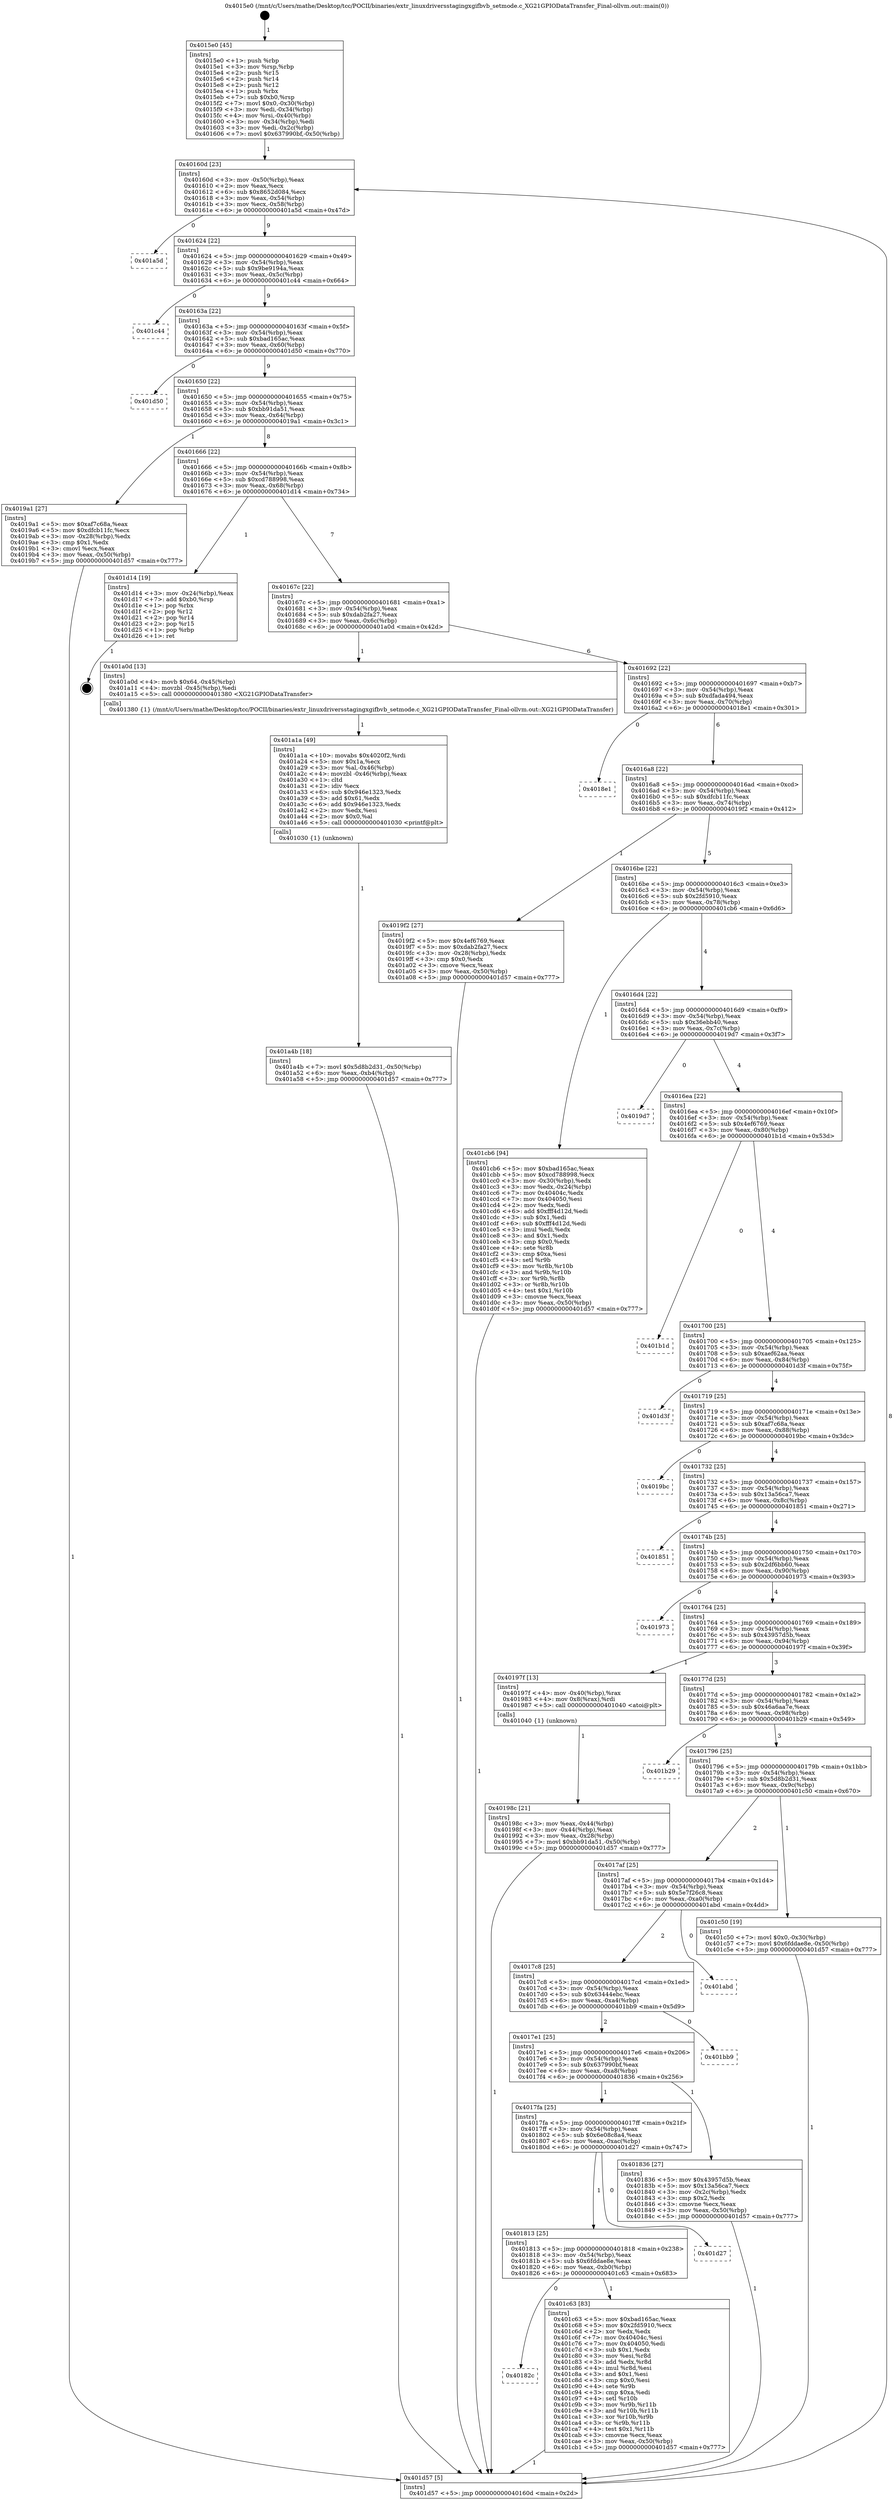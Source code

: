 digraph "0x4015e0" {
  label = "0x4015e0 (/mnt/c/Users/mathe/Desktop/tcc/POCII/binaries/extr_linuxdriversstagingxgifbvb_setmode.c_XG21GPIODataTransfer_Final-ollvm.out::main(0))"
  labelloc = "t"
  node[shape=record]

  Entry [label="",width=0.3,height=0.3,shape=circle,fillcolor=black,style=filled]
  "0x40160d" [label="{
     0x40160d [23]\l
     | [instrs]\l
     &nbsp;&nbsp;0x40160d \<+3\>: mov -0x50(%rbp),%eax\l
     &nbsp;&nbsp;0x401610 \<+2\>: mov %eax,%ecx\l
     &nbsp;&nbsp;0x401612 \<+6\>: sub $0x8652d084,%ecx\l
     &nbsp;&nbsp;0x401618 \<+3\>: mov %eax,-0x54(%rbp)\l
     &nbsp;&nbsp;0x40161b \<+3\>: mov %ecx,-0x58(%rbp)\l
     &nbsp;&nbsp;0x40161e \<+6\>: je 0000000000401a5d \<main+0x47d\>\l
  }"]
  "0x401a5d" [label="{
     0x401a5d\l
  }", style=dashed]
  "0x401624" [label="{
     0x401624 [22]\l
     | [instrs]\l
     &nbsp;&nbsp;0x401624 \<+5\>: jmp 0000000000401629 \<main+0x49\>\l
     &nbsp;&nbsp;0x401629 \<+3\>: mov -0x54(%rbp),%eax\l
     &nbsp;&nbsp;0x40162c \<+5\>: sub $0x9be9194a,%eax\l
     &nbsp;&nbsp;0x401631 \<+3\>: mov %eax,-0x5c(%rbp)\l
     &nbsp;&nbsp;0x401634 \<+6\>: je 0000000000401c44 \<main+0x664\>\l
  }"]
  Exit [label="",width=0.3,height=0.3,shape=circle,fillcolor=black,style=filled,peripheries=2]
  "0x401c44" [label="{
     0x401c44\l
  }", style=dashed]
  "0x40163a" [label="{
     0x40163a [22]\l
     | [instrs]\l
     &nbsp;&nbsp;0x40163a \<+5\>: jmp 000000000040163f \<main+0x5f\>\l
     &nbsp;&nbsp;0x40163f \<+3\>: mov -0x54(%rbp),%eax\l
     &nbsp;&nbsp;0x401642 \<+5\>: sub $0xbad165ac,%eax\l
     &nbsp;&nbsp;0x401647 \<+3\>: mov %eax,-0x60(%rbp)\l
     &nbsp;&nbsp;0x40164a \<+6\>: je 0000000000401d50 \<main+0x770\>\l
  }"]
  "0x40182c" [label="{
     0x40182c\l
  }", style=dashed]
  "0x401d50" [label="{
     0x401d50\l
  }", style=dashed]
  "0x401650" [label="{
     0x401650 [22]\l
     | [instrs]\l
     &nbsp;&nbsp;0x401650 \<+5\>: jmp 0000000000401655 \<main+0x75\>\l
     &nbsp;&nbsp;0x401655 \<+3\>: mov -0x54(%rbp),%eax\l
     &nbsp;&nbsp;0x401658 \<+5\>: sub $0xbb91da51,%eax\l
     &nbsp;&nbsp;0x40165d \<+3\>: mov %eax,-0x64(%rbp)\l
     &nbsp;&nbsp;0x401660 \<+6\>: je 00000000004019a1 \<main+0x3c1\>\l
  }"]
  "0x401c63" [label="{
     0x401c63 [83]\l
     | [instrs]\l
     &nbsp;&nbsp;0x401c63 \<+5\>: mov $0xbad165ac,%eax\l
     &nbsp;&nbsp;0x401c68 \<+5\>: mov $0x2fd5910,%ecx\l
     &nbsp;&nbsp;0x401c6d \<+2\>: xor %edx,%edx\l
     &nbsp;&nbsp;0x401c6f \<+7\>: mov 0x40404c,%esi\l
     &nbsp;&nbsp;0x401c76 \<+7\>: mov 0x404050,%edi\l
     &nbsp;&nbsp;0x401c7d \<+3\>: sub $0x1,%edx\l
     &nbsp;&nbsp;0x401c80 \<+3\>: mov %esi,%r8d\l
     &nbsp;&nbsp;0x401c83 \<+3\>: add %edx,%r8d\l
     &nbsp;&nbsp;0x401c86 \<+4\>: imul %r8d,%esi\l
     &nbsp;&nbsp;0x401c8a \<+3\>: and $0x1,%esi\l
     &nbsp;&nbsp;0x401c8d \<+3\>: cmp $0x0,%esi\l
     &nbsp;&nbsp;0x401c90 \<+4\>: sete %r9b\l
     &nbsp;&nbsp;0x401c94 \<+3\>: cmp $0xa,%edi\l
     &nbsp;&nbsp;0x401c97 \<+4\>: setl %r10b\l
     &nbsp;&nbsp;0x401c9b \<+3\>: mov %r9b,%r11b\l
     &nbsp;&nbsp;0x401c9e \<+3\>: and %r10b,%r11b\l
     &nbsp;&nbsp;0x401ca1 \<+3\>: xor %r10b,%r9b\l
     &nbsp;&nbsp;0x401ca4 \<+3\>: or %r9b,%r11b\l
     &nbsp;&nbsp;0x401ca7 \<+4\>: test $0x1,%r11b\l
     &nbsp;&nbsp;0x401cab \<+3\>: cmovne %ecx,%eax\l
     &nbsp;&nbsp;0x401cae \<+3\>: mov %eax,-0x50(%rbp)\l
     &nbsp;&nbsp;0x401cb1 \<+5\>: jmp 0000000000401d57 \<main+0x777\>\l
  }"]
  "0x4019a1" [label="{
     0x4019a1 [27]\l
     | [instrs]\l
     &nbsp;&nbsp;0x4019a1 \<+5\>: mov $0xaf7c68a,%eax\l
     &nbsp;&nbsp;0x4019a6 \<+5\>: mov $0xdfcb11fc,%ecx\l
     &nbsp;&nbsp;0x4019ab \<+3\>: mov -0x28(%rbp),%edx\l
     &nbsp;&nbsp;0x4019ae \<+3\>: cmp $0x1,%edx\l
     &nbsp;&nbsp;0x4019b1 \<+3\>: cmovl %ecx,%eax\l
     &nbsp;&nbsp;0x4019b4 \<+3\>: mov %eax,-0x50(%rbp)\l
     &nbsp;&nbsp;0x4019b7 \<+5\>: jmp 0000000000401d57 \<main+0x777\>\l
  }"]
  "0x401666" [label="{
     0x401666 [22]\l
     | [instrs]\l
     &nbsp;&nbsp;0x401666 \<+5\>: jmp 000000000040166b \<main+0x8b\>\l
     &nbsp;&nbsp;0x40166b \<+3\>: mov -0x54(%rbp),%eax\l
     &nbsp;&nbsp;0x40166e \<+5\>: sub $0xcd788998,%eax\l
     &nbsp;&nbsp;0x401673 \<+3\>: mov %eax,-0x68(%rbp)\l
     &nbsp;&nbsp;0x401676 \<+6\>: je 0000000000401d14 \<main+0x734\>\l
  }"]
  "0x401813" [label="{
     0x401813 [25]\l
     | [instrs]\l
     &nbsp;&nbsp;0x401813 \<+5\>: jmp 0000000000401818 \<main+0x238\>\l
     &nbsp;&nbsp;0x401818 \<+3\>: mov -0x54(%rbp),%eax\l
     &nbsp;&nbsp;0x40181b \<+5\>: sub $0x6fddae8e,%eax\l
     &nbsp;&nbsp;0x401820 \<+6\>: mov %eax,-0xb0(%rbp)\l
     &nbsp;&nbsp;0x401826 \<+6\>: je 0000000000401c63 \<main+0x683\>\l
  }"]
  "0x401d14" [label="{
     0x401d14 [19]\l
     | [instrs]\l
     &nbsp;&nbsp;0x401d14 \<+3\>: mov -0x24(%rbp),%eax\l
     &nbsp;&nbsp;0x401d17 \<+7\>: add $0xb0,%rsp\l
     &nbsp;&nbsp;0x401d1e \<+1\>: pop %rbx\l
     &nbsp;&nbsp;0x401d1f \<+2\>: pop %r12\l
     &nbsp;&nbsp;0x401d21 \<+2\>: pop %r14\l
     &nbsp;&nbsp;0x401d23 \<+2\>: pop %r15\l
     &nbsp;&nbsp;0x401d25 \<+1\>: pop %rbp\l
     &nbsp;&nbsp;0x401d26 \<+1\>: ret\l
  }"]
  "0x40167c" [label="{
     0x40167c [22]\l
     | [instrs]\l
     &nbsp;&nbsp;0x40167c \<+5\>: jmp 0000000000401681 \<main+0xa1\>\l
     &nbsp;&nbsp;0x401681 \<+3\>: mov -0x54(%rbp),%eax\l
     &nbsp;&nbsp;0x401684 \<+5\>: sub $0xdab2fa27,%eax\l
     &nbsp;&nbsp;0x401689 \<+3\>: mov %eax,-0x6c(%rbp)\l
     &nbsp;&nbsp;0x40168c \<+6\>: je 0000000000401a0d \<main+0x42d\>\l
  }"]
  "0x401d27" [label="{
     0x401d27\l
  }", style=dashed]
  "0x401a0d" [label="{
     0x401a0d [13]\l
     | [instrs]\l
     &nbsp;&nbsp;0x401a0d \<+4\>: movb $0x64,-0x45(%rbp)\l
     &nbsp;&nbsp;0x401a11 \<+4\>: movzbl -0x45(%rbp),%edi\l
     &nbsp;&nbsp;0x401a15 \<+5\>: call 0000000000401380 \<XG21GPIODataTransfer\>\l
     | [calls]\l
     &nbsp;&nbsp;0x401380 \{1\} (/mnt/c/Users/mathe/Desktop/tcc/POCII/binaries/extr_linuxdriversstagingxgifbvb_setmode.c_XG21GPIODataTransfer_Final-ollvm.out::XG21GPIODataTransfer)\l
  }"]
  "0x401692" [label="{
     0x401692 [22]\l
     | [instrs]\l
     &nbsp;&nbsp;0x401692 \<+5\>: jmp 0000000000401697 \<main+0xb7\>\l
     &nbsp;&nbsp;0x401697 \<+3\>: mov -0x54(%rbp),%eax\l
     &nbsp;&nbsp;0x40169a \<+5\>: sub $0xdfada494,%eax\l
     &nbsp;&nbsp;0x40169f \<+3\>: mov %eax,-0x70(%rbp)\l
     &nbsp;&nbsp;0x4016a2 \<+6\>: je 00000000004018e1 \<main+0x301\>\l
  }"]
  "0x401a4b" [label="{
     0x401a4b [18]\l
     | [instrs]\l
     &nbsp;&nbsp;0x401a4b \<+7\>: movl $0x5d8b2d31,-0x50(%rbp)\l
     &nbsp;&nbsp;0x401a52 \<+6\>: mov %eax,-0xb4(%rbp)\l
     &nbsp;&nbsp;0x401a58 \<+5\>: jmp 0000000000401d57 \<main+0x777\>\l
  }"]
  "0x4018e1" [label="{
     0x4018e1\l
  }", style=dashed]
  "0x4016a8" [label="{
     0x4016a8 [22]\l
     | [instrs]\l
     &nbsp;&nbsp;0x4016a8 \<+5\>: jmp 00000000004016ad \<main+0xcd\>\l
     &nbsp;&nbsp;0x4016ad \<+3\>: mov -0x54(%rbp),%eax\l
     &nbsp;&nbsp;0x4016b0 \<+5\>: sub $0xdfcb11fc,%eax\l
     &nbsp;&nbsp;0x4016b5 \<+3\>: mov %eax,-0x74(%rbp)\l
     &nbsp;&nbsp;0x4016b8 \<+6\>: je 00000000004019f2 \<main+0x412\>\l
  }"]
  "0x401a1a" [label="{
     0x401a1a [49]\l
     | [instrs]\l
     &nbsp;&nbsp;0x401a1a \<+10\>: movabs $0x4020f2,%rdi\l
     &nbsp;&nbsp;0x401a24 \<+5\>: mov $0x1a,%ecx\l
     &nbsp;&nbsp;0x401a29 \<+3\>: mov %al,-0x46(%rbp)\l
     &nbsp;&nbsp;0x401a2c \<+4\>: movzbl -0x46(%rbp),%eax\l
     &nbsp;&nbsp;0x401a30 \<+1\>: cltd\l
     &nbsp;&nbsp;0x401a31 \<+2\>: idiv %ecx\l
     &nbsp;&nbsp;0x401a33 \<+6\>: sub $0x946e1323,%edx\l
     &nbsp;&nbsp;0x401a39 \<+3\>: add $0x61,%edx\l
     &nbsp;&nbsp;0x401a3c \<+6\>: add $0x946e1323,%edx\l
     &nbsp;&nbsp;0x401a42 \<+2\>: mov %edx,%esi\l
     &nbsp;&nbsp;0x401a44 \<+2\>: mov $0x0,%al\l
     &nbsp;&nbsp;0x401a46 \<+5\>: call 0000000000401030 \<printf@plt\>\l
     | [calls]\l
     &nbsp;&nbsp;0x401030 \{1\} (unknown)\l
  }"]
  "0x4019f2" [label="{
     0x4019f2 [27]\l
     | [instrs]\l
     &nbsp;&nbsp;0x4019f2 \<+5\>: mov $0x4ef6769,%eax\l
     &nbsp;&nbsp;0x4019f7 \<+5\>: mov $0xdab2fa27,%ecx\l
     &nbsp;&nbsp;0x4019fc \<+3\>: mov -0x28(%rbp),%edx\l
     &nbsp;&nbsp;0x4019ff \<+3\>: cmp $0x0,%edx\l
     &nbsp;&nbsp;0x401a02 \<+3\>: cmove %ecx,%eax\l
     &nbsp;&nbsp;0x401a05 \<+3\>: mov %eax,-0x50(%rbp)\l
     &nbsp;&nbsp;0x401a08 \<+5\>: jmp 0000000000401d57 \<main+0x777\>\l
  }"]
  "0x4016be" [label="{
     0x4016be [22]\l
     | [instrs]\l
     &nbsp;&nbsp;0x4016be \<+5\>: jmp 00000000004016c3 \<main+0xe3\>\l
     &nbsp;&nbsp;0x4016c3 \<+3\>: mov -0x54(%rbp),%eax\l
     &nbsp;&nbsp;0x4016c6 \<+5\>: sub $0x2fd5910,%eax\l
     &nbsp;&nbsp;0x4016cb \<+3\>: mov %eax,-0x78(%rbp)\l
     &nbsp;&nbsp;0x4016ce \<+6\>: je 0000000000401cb6 \<main+0x6d6\>\l
  }"]
  "0x40198c" [label="{
     0x40198c [21]\l
     | [instrs]\l
     &nbsp;&nbsp;0x40198c \<+3\>: mov %eax,-0x44(%rbp)\l
     &nbsp;&nbsp;0x40198f \<+3\>: mov -0x44(%rbp),%eax\l
     &nbsp;&nbsp;0x401992 \<+3\>: mov %eax,-0x28(%rbp)\l
     &nbsp;&nbsp;0x401995 \<+7\>: movl $0xbb91da51,-0x50(%rbp)\l
     &nbsp;&nbsp;0x40199c \<+5\>: jmp 0000000000401d57 \<main+0x777\>\l
  }"]
  "0x401cb6" [label="{
     0x401cb6 [94]\l
     | [instrs]\l
     &nbsp;&nbsp;0x401cb6 \<+5\>: mov $0xbad165ac,%eax\l
     &nbsp;&nbsp;0x401cbb \<+5\>: mov $0xcd788998,%ecx\l
     &nbsp;&nbsp;0x401cc0 \<+3\>: mov -0x30(%rbp),%edx\l
     &nbsp;&nbsp;0x401cc3 \<+3\>: mov %edx,-0x24(%rbp)\l
     &nbsp;&nbsp;0x401cc6 \<+7\>: mov 0x40404c,%edx\l
     &nbsp;&nbsp;0x401ccd \<+7\>: mov 0x404050,%esi\l
     &nbsp;&nbsp;0x401cd4 \<+2\>: mov %edx,%edi\l
     &nbsp;&nbsp;0x401cd6 \<+6\>: add $0xfff4d12d,%edi\l
     &nbsp;&nbsp;0x401cdc \<+3\>: sub $0x1,%edi\l
     &nbsp;&nbsp;0x401cdf \<+6\>: sub $0xfff4d12d,%edi\l
     &nbsp;&nbsp;0x401ce5 \<+3\>: imul %edi,%edx\l
     &nbsp;&nbsp;0x401ce8 \<+3\>: and $0x1,%edx\l
     &nbsp;&nbsp;0x401ceb \<+3\>: cmp $0x0,%edx\l
     &nbsp;&nbsp;0x401cee \<+4\>: sete %r8b\l
     &nbsp;&nbsp;0x401cf2 \<+3\>: cmp $0xa,%esi\l
     &nbsp;&nbsp;0x401cf5 \<+4\>: setl %r9b\l
     &nbsp;&nbsp;0x401cf9 \<+3\>: mov %r8b,%r10b\l
     &nbsp;&nbsp;0x401cfc \<+3\>: and %r9b,%r10b\l
     &nbsp;&nbsp;0x401cff \<+3\>: xor %r9b,%r8b\l
     &nbsp;&nbsp;0x401d02 \<+3\>: or %r8b,%r10b\l
     &nbsp;&nbsp;0x401d05 \<+4\>: test $0x1,%r10b\l
     &nbsp;&nbsp;0x401d09 \<+3\>: cmovne %ecx,%eax\l
     &nbsp;&nbsp;0x401d0c \<+3\>: mov %eax,-0x50(%rbp)\l
     &nbsp;&nbsp;0x401d0f \<+5\>: jmp 0000000000401d57 \<main+0x777\>\l
  }"]
  "0x4016d4" [label="{
     0x4016d4 [22]\l
     | [instrs]\l
     &nbsp;&nbsp;0x4016d4 \<+5\>: jmp 00000000004016d9 \<main+0xf9\>\l
     &nbsp;&nbsp;0x4016d9 \<+3\>: mov -0x54(%rbp),%eax\l
     &nbsp;&nbsp;0x4016dc \<+5\>: sub $0x36ebb40,%eax\l
     &nbsp;&nbsp;0x4016e1 \<+3\>: mov %eax,-0x7c(%rbp)\l
     &nbsp;&nbsp;0x4016e4 \<+6\>: je 00000000004019d7 \<main+0x3f7\>\l
  }"]
  "0x4015e0" [label="{
     0x4015e0 [45]\l
     | [instrs]\l
     &nbsp;&nbsp;0x4015e0 \<+1\>: push %rbp\l
     &nbsp;&nbsp;0x4015e1 \<+3\>: mov %rsp,%rbp\l
     &nbsp;&nbsp;0x4015e4 \<+2\>: push %r15\l
     &nbsp;&nbsp;0x4015e6 \<+2\>: push %r14\l
     &nbsp;&nbsp;0x4015e8 \<+2\>: push %r12\l
     &nbsp;&nbsp;0x4015ea \<+1\>: push %rbx\l
     &nbsp;&nbsp;0x4015eb \<+7\>: sub $0xb0,%rsp\l
     &nbsp;&nbsp;0x4015f2 \<+7\>: movl $0x0,-0x30(%rbp)\l
     &nbsp;&nbsp;0x4015f9 \<+3\>: mov %edi,-0x34(%rbp)\l
     &nbsp;&nbsp;0x4015fc \<+4\>: mov %rsi,-0x40(%rbp)\l
     &nbsp;&nbsp;0x401600 \<+3\>: mov -0x34(%rbp),%edi\l
     &nbsp;&nbsp;0x401603 \<+3\>: mov %edi,-0x2c(%rbp)\l
     &nbsp;&nbsp;0x401606 \<+7\>: movl $0x637990bf,-0x50(%rbp)\l
  }"]
  "0x4019d7" [label="{
     0x4019d7\l
  }", style=dashed]
  "0x4016ea" [label="{
     0x4016ea [22]\l
     | [instrs]\l
     &nbsp;&nbsp;0x4016ea \<+5\>: jmp 00000000004016ef \<main+0x10f\>\l
     &nbsp;&nbsp;0x4016ef \<+3\>: mov -0x54(%rbp),%eax\l
     &nbsp;&nbsp;0x4016f2 \<+5\>: sub $0x4ef6769,%eax\l
     &nbsp;&nbsp;0x4016f7 \<+3\>: mov %eax,-0x80(%rbp)\l
     &nbsp;&nbsp;0x4016fa \<+6\>: je 0000000000401b1d \<main+0x53d\>\l
  }"]
  "0x401d57" [label="{
     0x401d57 [5]\l
     | [instrs]\l
     &nbsp;&nbsp;0x401d57 \<+5\>: jmp 000000000040160d \<main+0x2d\>\l
  }"]
  "0x401b1d" [label="{
     0x401b1d\l
  }", style=dashed]
  "0x401700" [label="{
     0x401700 [25]\l
     | [instrs]\l
     &nbsp;&nbsp;0x401700 \<+5\>: jmp 0000000000401705 \<main+0x125\>\l
     &nbsp;&nbsp;0x401705 \<+3\>: mov -0x54(%rbp),%eax\l
     &nbsp;&nbsp;0x401708 \<+5\>: sub $0xaef62aa,%eax\l
     &nbsp;&nbsp;0x40170d \<+6\>: mov %eax,-0x84(%rbp)\l
     &nbsp;&nbsp;0x401713 \<+6\>: je 0000000000401d3f \<main+0x75f\>\l
  }"]
  "0x4017fa" [label="{
     0x4017fa [25]\l
     | [instrs]\l
     &nbsp;&nbsp;0x4017fa \<+5\>: jmp 00000000004017ff \<main+0x21f\>\l
     &nbsp;&nbsp;0x4017ff \<+3\>: mov -0x54(%rbp),%eax\l
     &nbsp;&nbsp;0x401802 \<+5\>: sub $0x6e08c8a4,%eax\l
     &nbsp;&nbsp;0x401807 \<+6\>: mov %eax,-0xac(%rbp)\l
     &nbsp;&nbsp;0x40180d \<+6\>: je 0000000000401d27 \<main+0x747\>\l
  }"]
  "0x401d3f" [label="{
     0x401d3f\l
  }", style=dashed]
  "0x401719" [label="{
     0x401719 [25]\l
     | [instrs]\l
     &nbsp;&nbsp;0x401719 \<+5\>: jmp 000000000040171e \<main+0x13e\>\l
     &nbsp;&nbsp;0x40171e \<+3\>: mov -0x54(%rbp),%eax\l
     &nbsp;&nbsp;0x401721 \<+5\>: sub $0xaf7c68a,%eax\l
     &nbsp;&nbsp;0x401726 \<+6\>: mov %eax,-0x88(%rbp)\l
     &nbsp;&nbsp;0x40172c \<+6\>: je 00000000004019bc \<main+0x3dc\>\l
  }"]
  "0x401836" [label="{
     0x401836 [27]\l
     | [instrs]\l
     &nbsp;&nbsp;0x401836 \<+5\>: mov $0x43957d5b,%eax\l
     &nbsp;&nbsp;0x40183b \<+5\>: mov $0x13a56ca7,%ecx\l
     &nbsp;&nbsp;0x401840 \<+3\>: mov -0x2c(%rbp),%edx\l
     &nbsp;&nbsp;0x401843 \<+3\>: cmp $0x2,%edx\l
     &nbsp;&nbsp;0x401846 \<+3\>: cmovne %ecx,%eax\l
     &nbsp;&nbsp;0x401849 \<+3\>: mov %eax,-0x50(%rbp)\l
     &nbsp;&nbsp;0x40184c \<+5\>: jmp 0000000000401d57 \<main+0x777\>\l
  }"]
  "0x4019bc" [label="{
     0x4019bc\l
  }", style=dashed]
  "0x401732" [label="{
     0x401732 [25]\l
     | [instrs]\l
     &nbsp;&nbsp;0x401732 \<+5\>: jmp 0000000000401737 \<main+0x157\>\l
     &nbsp;&nbsp;0x401737 \<+3\>: mov -0x54(%rbp),%eax\l
     &nbsp;&nbsp;0x40173a \<+5\>: sub $0x13a56ca7,%eax\l
     &nbsp;&nbsp;0x40173f \<+6\>: mov %eax,-0x8c(%rbp)\l
     &nbsp;&nbsp;0x401745 \<+6\>: je 0000000000401851 \<main+0x271\>\l
  }"]
  "0x4017e1" [label="{
     0x4017e1 [25]\l
     | [instrs]\l
     &nbsp;&nbsp;0x4017e1 \<+5\>: jmp 00000000004017e6 \<main+0x206\>\l
     &nbsp;&nbsp;0x4017e6 \<+3\>: mov -0x54(%rbp),%eax\l
     &nbsp;&nbsp;0x4017e9 \<+5\>: sub $0x637990bf,%eax\l
     &nbsp;&nbsp;0x4017ee \<+6\>: mov %eax,-0xa8(%rbp)\l
     &nbsp;&nbsp;0x4017f4 \<+6\>: je 0000000000401836 \<main+0x256\>\l
  }"]
  "0x401851" [label="{
     0x401851\l
  }", style=dashed]
  "0x40174b" [label="{
     0x40174b [25]\l
     | [instrs]\l
     &nbsp;&nbsp;0x40174b \<+5\>: jmp 0000000000401750 \<main+0x170\>\l
     &nbsp;&nbsp;0x401750 \<+3\>: mov -0x54(%rbp),%eax\l
     &nbsp;&nbsp;0x401753 \<+5\>: sub $0x2df6bb60,%eax\l
     &nbsp;&nbsp;0x401758 \<+6\>: mov %eax,-0x90(%rbp)\l
     &nbsp;&nbsp;0x40175e \<+6\>: je 0000000000401973 \<main+0x393\>\l
  }"]
  "0x401bb9" [label="{
     0x401bb9\l
  }", style=dashed]
  "0x401973" [label="{
     0x401973\l
  }", style=dashed]
  "0x401764" [label="{
     0x401764 [25]\l
     | [instrs]\l
     &nbsp;&nbsp;0x401764 \<+5\>: jmp 0000000000401769 \<main+0x189\>\l
     &nbsp;&nbsp;0x401769 \<+3\>: mov -0x54(%rbp),%eax\l
     &nbsp;&nbsp;0x40176c \<+5\>: sub $0x43957d5b,%eax\l
     &nbsp;&nbsp;0x401771 \<+6\>: mov %eax,-0x94(%rbp)\l
     &nbsp;&nbsp;0x401777 \<+6\>: je 000000000040197f \<main+0x39f\>\l
  }"]
  "0x4017c8" [label="{
     0x4017c8 [25]\l
     | [instrs]\l
     &nbsp;&nbsp;0x4017c8 \<+5\>: jmp 00000000004017cd \<main+0x1ed\>\l
     &nbsp;&nbsp;0x4017cd \<+3\>: mov -0x54(%rbp),%eax\l
     &nbsp;&nbsp;0x4017d0 \<+5\>: sub $0x63444ebc,%eax\l
     &nbsp;&nbsp;0x4017d5 \<+6\>: mov %eax,-0xa4(%rbp)\l
     &nbsp;&nbsp;0x4017db \<+6\>: je 0000000000401bb9 \<main+0x5d9\>\l
  }"]
  "0x40197f" [label="{
     0x40197f [13]\l
     | [instrs]\l
     &nbsp;&nbsp;0x40197f \<+4\>: mov -0x40(%rbp),%rax\l
     &nbsp;&nbsp;0x401983 \<+4\>: mov 0x8(%rax),%rdi\l
     &nbsp;&nbsp;0x401987 \<+5\>: call 0000000000401040 \<atoi@plt\>\l
     | [calls]\l
     &nbsp;&nbsp;0x401040 \{1\} (unknown)\l
  }"]
  "0x40177d" [label="{
     0x40177d [25]\l
     | [instrs]\l
     &nbsp;&nbsp;0x40177d \<+5\>: jmp 0000000000401782 \<main+0x1a2\>\l
     &nbsp;&nbsp;0x401782 \<+3\>: mov -0x54(%rbp),%eax\l
     &nbsp;&nbsp;0x401785 \<+5\>: sub $0x46a6aa7e,%eax\l
     &nbsp;&nbsp;0x40178a \<+6\>: mov %eax,-0x98(%rbp)\l
     &nbsp;&nbsp;0x401790 \<+6\>: je 0000000000401b29 \<main+0x549\>\l
  }"]
  "0x401abd" [label="{
     0x401abd\l
  }", style=dashed]
  "0x401b29" [label="{
     0x401b29\l
  }", style=dashed]
  "0x401796" [label="{
     0x401796 [25]\l
     | [instrs]\l
     &nbsp;&nbsp;0x401796 \<+5\>: jmp 000000000040179b \<main+0x1bb\>\l
     &nbsp;&nbsp;0x40179b \<+3\>: mov -0x54(%rbp),%eax\l
     &nbsp;&nbsp;0x40179e \<+5\>: sub $0x5d8b2d31,%eax\l
     &nbsp;&nbsp;0x4017a3 \<+6\>: mov %eax,-0x9c(%rbp)\l
     &nbsp;&nbsp;0x4017a9 \<+6\>: je 0000000000401c50 \<main+0x670\>\l
  }"]
  "0x4017af" [label="{
     0x4017af [25]\l
     | [instrs]\l
     &nbsp;&nbsp;0x4017af \<+5\>: jmp 00000000004017b4 \<main+0x1d4\>\l
     &nbsp;&nbsp;0x4017b4 \<+3\>: mov -0x54(%rbp),%eax\l
     &nbsp;&nbsp;0x4017b7 \<+5\>: sub $0x5e7f26c8,%eax\l
     &nbsp;&nbsp;0x4017bc \<+6\>: mov %eax,-0xa0(%rbp)\l
     &nbsp;&nbsp;0x4017c2 \<+6\>: je 0000000000401abd \<main+0x4dd\>\l
  }"]
  "0x401c50" [label="{
     0x401c50 [19]\l
     | [instrs]\l
     &nbsp;&nbsp;0x401c50 \<+7\>: movl $0x0,-0x30(%rbp)\l
     &nbsp;&nbsp;0x401c57 \<+7\>: movl $0x6fddae8e,-0x50(%rbp)\l
     &nbsp;&nbsp;0x401c5e \<+5\>: jmp 0000000000401d57 \<main+0x777\>\l
  }"]
  Entry -> "0x4015e0" [label=" 1"]
  "0x40160d" -> "0x401a5d" [label=" 0"]
  "0x40160d" -> "0x401624" [label=" 9"]
  "0x401d14" -> Exit [label=" 1"]
  "0x401624" -> "0x401c44" [label=" 0"]
  "0x401624" -> "0x40163a" [label=" 9"]
  "0x401cb6" -> "0x401d57" [label=" 1"]
  "0x40163a" -> "0x401d50" [label=" 0"]
  "0x40163a" -> "0x401650" [label=" 9"]
  "0x401c63" -> "0x401d57" [label=" 1"]
  "0x401650" -> "0x4019a1" [label=" 1"]
  "0x401650" -> "0x401666" [label=" 8"]
  "0x401813" -> "0x40182c" [label=" 0"]
  "0x401666" -> "0x401d14" [label=" 1"]
  "0x401666" -> "0x40167c" [label=" 7"]
  "0x401813" -> "0x401c63" [label=" 1"]
  "0x40167c" -> "0x401a0d" [label=" 1"]
  "0x40167c" -> "0x401692" [label=" 6"]
  "0x4017fa" -> "0x401813" [label=" 1"]
  "0x401692" -> "0x4018e1" [label=" 0"]
  "0x401692" -> "0x4016a8" [label=" 6"]
  "0x4017fa" -> "0x401d27" [label=" 0"]
  "0x4016a8" -> "0x4019f2" [label=" 1"]
  "0x4016a8" -> "0x4016be" [label=" 5"]
  "0x401c50" -> "0x401d57" [label=" 1"]
  "0x4016be" -> "0x401cb6" [label=" 1"]
  "0x4016be" -> "0x4016d4" [label=" 4"]
  "0x401a4b" -> "0x401d57" [label=" 1"]
  "0x4016d4" -> "0x4019d7" [label=" 0"]
  "0x4016d4" -> "0x4016ea" [label=" 4"]
  "0x401a1a" -> "0x401a4b" [label=" 1"]
  "0x4016ea" -> "0x401b1d" [label=" 0"]
  "0x4016ea" -> "0x401700" [label=" 4"]
  "0x401a0d" -> "0x401a1a" [label=" 1"]
  "0x401700" -> "0x401d3f" [label=" 0"]
  "0x401700" -> "0x401719" [label=" 4"]
  "0x4019f2" -> "0x401d57" [label=" 1"]
  "0x401719" -> "0x4019bc" [label=" 0"]
  "0x401719" -> "0x401732" [label=" 4"]
  "0x4019a1" -> "0x401d57" [label=" 1"]
  "0x401732" -> "0x401851" [label=" 0"]
  "0x401732" -> "0x40174b" [label=" 4"]
  "0x40197f" -> "0x40198c" [label=" 1"]
  "0x40174b" -> "0x401973" [label=" 0"]
  "0x40174b" -> "0x401764" [label=" 4"]
  "0x401d57" -> "0x40160d" [label=" 8"]
  "0x401764" -> "0x40197f" [label=" 1"]
  "0x401764" -> "0x40177d" [label=" 3"]
  "0x401836" -> "0x401d57" [label=" 1"]
  "0x40177d" -> "0x401b29" [label=" 0"]
  "0x40177d" -> "0x401796" [label=" 3"]
  "0x4017e1" -> "0x4017fa" [label=" 1"]
  "0x401796" -> "0x401c50" [label=" 1"]
  "0x401796" -> "0x4017af" [label=" 2"]
  "0x4017e1" -> "0x401836" [label=" 1"]
  "0x4017af" -> "0x401abd" [label=" 0"]
  "0x4017af" -> "0x4017c8" [label=" 2"]
  "0x4015e0" -> "0x40160d" [label=" 1"]
  "0x4017c8" -> "0x401bb9" [label=" 0"]
  "0x4017c8" -> "0x4017e1" [label=" 2"]
  "0x40198c" -> "0x401d57" [label=" 1"]
}
